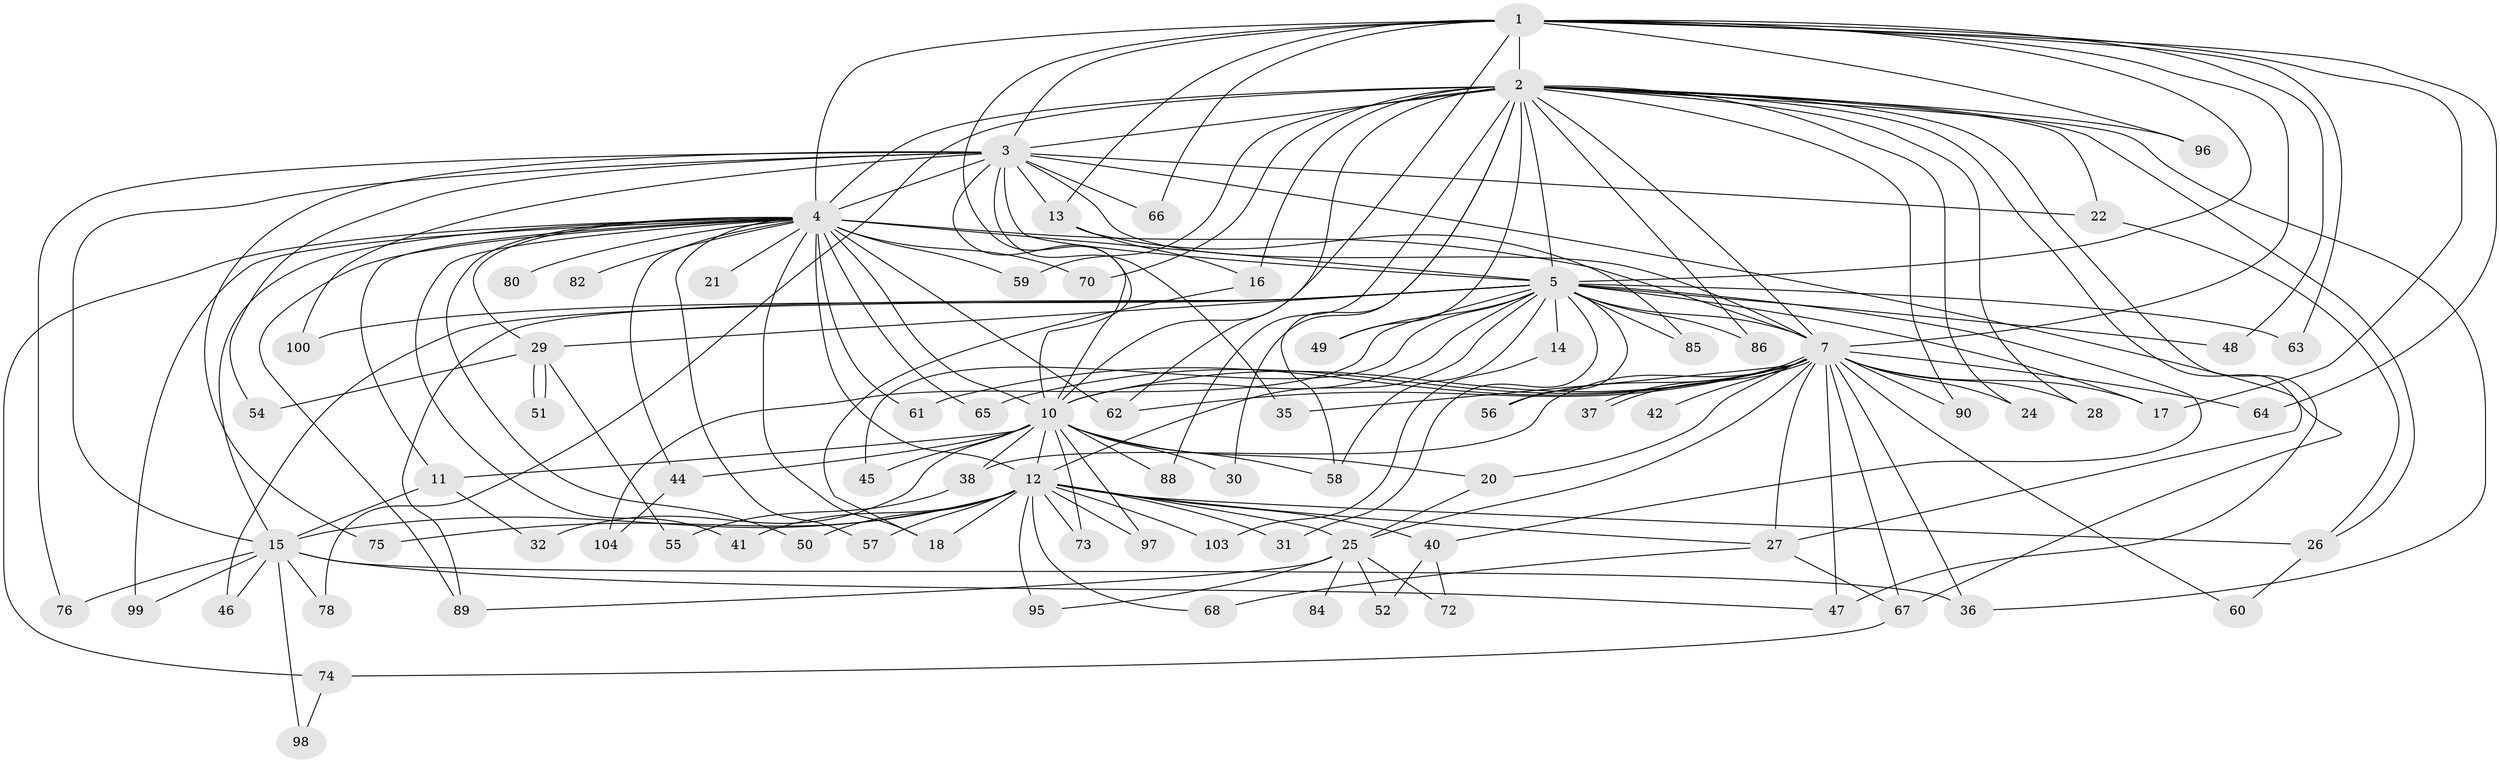 // Generated by graph-tools (version 1.1) at 2025/51/02/27/25 19:51:50]
// undirected, 81 vertices, 177 edges
graph export_dot {
graph [start="1"]
  node [color=gray90,style=filled];
  1 [super="+69"];
  2 [super="+9"];
  3 [super="+83"];
  4 [super="+6"];
  5 [super="+8"];
  7 [super="+39"];
  10 [super="+87"];
  11 [super="+77"];
  12 [super="+19"];
  13;
  14;
  15 [super="+43"];
  16;
  17 [super="+102"];
  18 [super="+23"];
  20;
  21;
  22;
  24;
  25 [super="+34"];
  26 [super="+92"];
  27 [super="+53"];
  28;
  29 [super="+33"];
  30;
  31;
  32;
  35;
  36 [super="+101"];
  37;
  38;
  40;
  41;
  42;
  44;
  45;
  46;
  47 [super="+79"];
  48;
  49 [super="+71"];
  50;
  51;
  52;
  54;
  55;
  56;
  57;
  58 [super="+93"];
  59;
  60;
  61;
  62 [super="+81"];
  63;
  64;
  65;
  66;
  67 [super="+94"];
  68;
  70;
  72;
  73;
  74;
  75;
  76;
  78;
  80;
  82;
  84;
  85;
  86;
  88;
  89 [super="+91"];
  90;
  95;
  96;
  97;
  98;
  99;
  100;
  103;
  104;
  1 -- 2 [weight=2];
  1 -- 3;
  1 -- 4 [weight=2];
  1 -- 5 [weight=2];
  1 -- 7;
  1 -- 10 [weight=2];
  1 -- 13;
  1 -- 17;
  1 -- 48;
  1 -- 62;
  1 -- 63;
  1 -- 64;
  1 -- 66;
  1 -- 96;
  2 -- 3 [weight=2];
  2 -- 4 [weight=4];
  2 -- 5 [weight=4];
  2 -- 7 [weight=2];
  2 -- 10 [weight=2];
  2 -- 16;
  2 -- 24;
  2 -- 28;
  2 -- 30;
  2 -- 49 [weight=2];
  2 -- 58;
  2 -- 86;
  2 -- 88;
  2 -- 96;
  2 -- 70;
  2 -- 26;
  2 -- 27;
  2 -- 78;
  2 -- 22;
  2 -- 90;
  2 -- 59;
  2 -- 47;
  2 -- 36;
  3 -- 4 [weight=2];
  3 -- 5 [weight=3];
  3 -- 7;
  3 -- 10;
  3 -- 13;
  3 -- 15;
  3 -- 22;
  3 -- 35;
  3 -- 54;
  3 -- 66;
  3 -- 67;
  3 -- 75;
  3 -- 76;
  3 -- 100;
  4 -- 5 [weight=4];
  4 -- 7 [weight=2];
  4 -- 10 [weight=2];
  4 -- 11;
  4 -- 12;
  4 -- 21 [weight=2];
  4 -- 59;
  4 -- 74;
  4 -- 80 [weight=2];
  4 -- 82 [weight=2];
  4 -- 65;
  4 -- 70;
  4 -- 15;
  4 -- 29 [weight=2];
  4 -- 99;
  4 -- 41;
  4 -- 44;
  4 -- 50;
  4 -- 57;
  4 -- 61;
  4 -- 62;
  4 -- 89;
  4 -- 18;
  5 -- 7 [weight=2];
  5 -- 10 [weight=2];
  5 -- 31;
  5 -- 40;
  5 -- 45;
  5 -- 49;
  5 -- 56;
  5 -- 63;
  5 -- 89;
  5 -- 104;
  5 -- 14;
  5 -- 17;
  5 -- 85;
  5 -- 86;
  5 -- 29;
  5 -- 100;
  5 -- 46;
  5 -- 48;
  5 -- 12;
  5 -- 58;
  7 -- 10 [weight=2];
  7 -- 20;
  7 -- 24;
  7 -- 25;
  7 -- 28;
  7 -- 35;
  7 -- 36;
  7 -- 37;
  7 -- 37;
  7 -- 38;
  7 -- 42 [weight=2];
  7 -- 47;
  7 -- 56;
  7 -- 60;
  7 -- 61;
  7 -- 64;
  7 -- 65;
  7 -- 67;
  7 -- 90;
  7 -- 27;
  7 -- 17;
  7 -- 62;
  10 -- 11;
  10 -- 12;
  10 -- 20;
  10 -- 30;
  10 -- 32 [weight=2];
  10 -- 38;
  10 -- 44;
  10 -- 45;
  10 -- 58;
  10 -- 73;
  10 -- 88;
  10 -- 97;
  11 -- 32;
  11 -- 15;
  12 -- 18;
  12 -- 26;
  12 -- 40;
  12 -- 41;
  12 -- 50;
  12 -- 75;
  12 -- 95;
  12 -- 97;
  12 -- 68;
  12 -- 103;
  12 -- 73;
  12 -- 25;
  12 -- 27;
  12 -- 57;
  12 -- 31;
  12 -- 15;
  13 -- 16;
  13 -- 85;
  14 -- 103;
  15 -- 36;
  15 -- 78;
  15 -- 98;
  15 -- 99;
  15 -- 47;
  15 -- 76;
  15 -- 46;
  16 -- 18;
  20 -- 25;
  22 -- 26;
  25 -- 72;
  25 -- 84 [weight=2];
  25 -- 89;
  25 -- 52;
  25 -- 95;
  26 -- 60;
  27 -- 68;
  27 -- 67;
  29 -- 51;
  29 -- 51;
  29 -- 54;
  29 -- 55;
  38 -- 55;
  40 -- 52;
  40 -- 72;
  44 -- 104;
  67 -- 74;
  74 -- 98;
}
